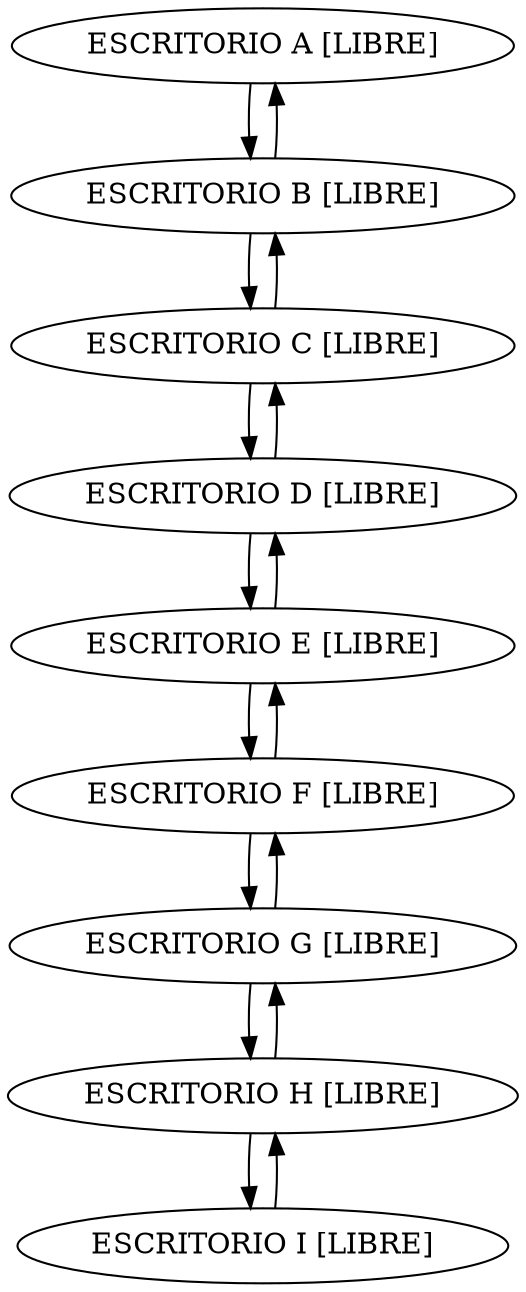 digraph listaEscritorio{
nodo2079232109[label="ESCRITORIO A [LIBRE]"];
nodo2079232109->nodo1987835819;
nodo1987835819->nodo2079232109;
nodo1987835819[label="ESCRITORIO B [LIBRE]"];
nodo1987835819->nodo37838132;
nodo37838132->nodo1987835819;
nodo37838132[label="ESCRITORIO C [LIBRE]"];
nodo37838132->nodo1698486079;
nodo1698486079->nodo37838132;
nodo1698486079[label="ESCRITORIO D [LIBRE]"];
nodo1698486079->nodo1784565261;
nodo1784565261->nodo1698486079;
nodo1784565261[label="ESCRITORIO E [LIBRE]"];
nodo1784565261->nodo1127295554;
nodo1127295554->nodo1784565261;
nodo1127295554[label="ESCRITORIO F [LIBRE]"];
nodo1127295554->nodo1259431917;
nodo1259431917->nodo1127295554;
nodo1259431917[label="ESCRITORIO G [LIBRE]"];
nodo1259431917->nodo1209517215;
nodo1209517215->nodo1259431917;
nodo1209517215[label="ESCRITORIO H [LIBRE]"];
nodo1209517215->nodo1352783286;
nodo1352783286->nodo1209517215;
nodo1352783286[label="ESCRITORIO I [LIBRE]"];

}
